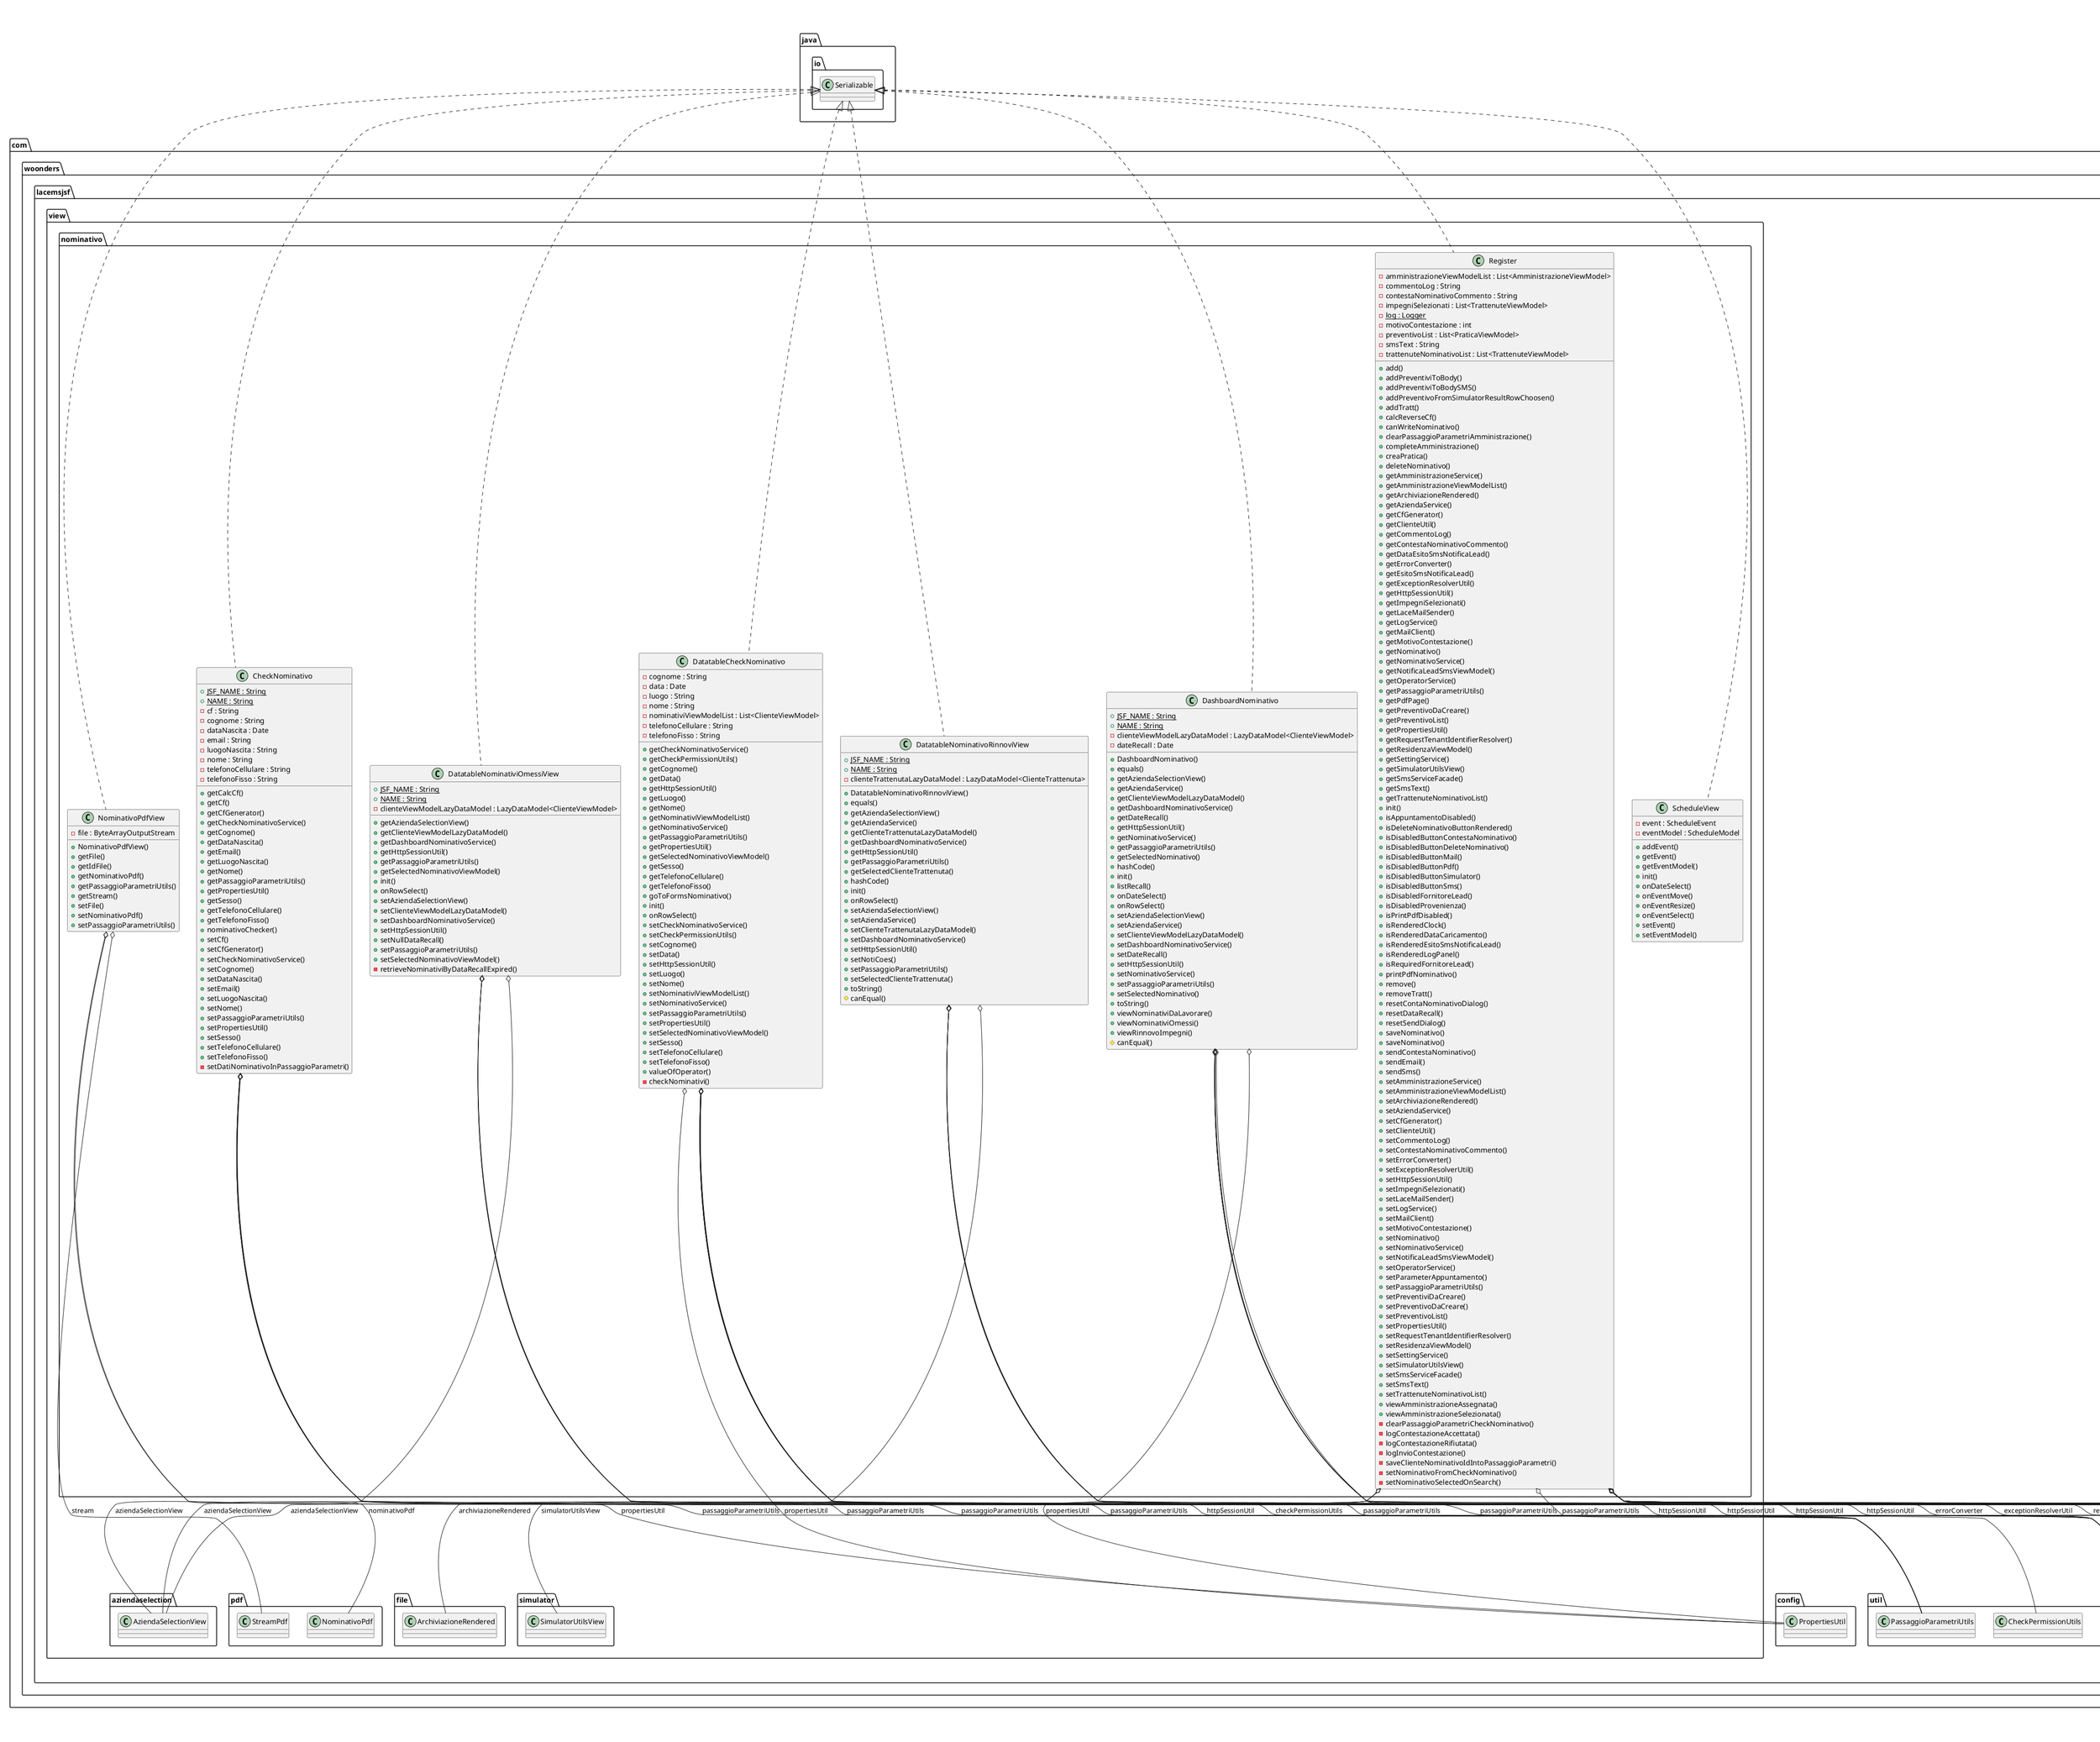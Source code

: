 @startuml

title __NOMINATIVO's Class Diagram__\n

  namespace com.woonders.lacemsjsf.view.nominativo {
    class com.woonders.lacemsjsf.view.nominativo.CheckNominativo {
        {static} + JSF_NAME : String
        {static} + NAME : String
        - cf : String
        - cognome : String
        - dataNascita : Date
        - email : String
        - luogoNascita : String
        - nome : String
        - telefonoCellulare : String
        - telefonoFisso : String
        + getCalcCf()
        + getCf()
        + getCfGenerator()
        + getCheckNominativoService()
        + getCognome()
        + getDataNascita()
        + getEmail()
        + getLuogoNascita()
        + getNome()
        + getPassaggioParametriUtils()
        + getPropertiesUtil()
        + getSesso()
        + getTelefonoCellulare()
        + getTelefonoFisso()
        + nominativoChecker()
        + setCf()
        + setCfGenerator()
        + setCheckNominativoService()
        + setCognome()
        + setDataNascita()
        + setEmail()
        + setLuogoNascita()
        + setNome()
        + setPassaggioParametriUtils()
        + setPropertiesUtil()
        + setSesso()
        + setTelefonoCellulare()
        + setTelefonoFisso()
        - setDatiNominativoInPassaggioParametri()
    }
  }
  

  namespace com.woonders.lacemsjsf.view.nominativo {
    class com.woonders.lacemsjsf.view.nominativo.DashboardNominativo {
        {static} + JSF_NAME : String
        {static} + NAME : String
        - clienteViewModelLazyDataModel : LazyDataModel<ClienteViewModel>
        - dateRecall : Date
        + DashboardNominativo()
        + equals()
        + getAziendaSelectionView()
        + getAziendaService()
        + getClienteViewModelLazyDataModel()
        + getDashboardNominativoService()
        + getDateRecall()
        + getHttpSessionUtil()
        + getNominativoService()
        + getPassaggioParametriUtils()
        + getSelectedNominativo()
        + hashCode()
        + init()
        + listRecall()
        + onDateSelect()
        + onRowSelect()
        + setAziendaSelectionView()
        + setAziendaService()
        + setClienteViewModelLazyDataModel()
        + setDashboardNominativoService()
        + setDateRecall()
        + setHttpSessionUtil()
        + setNominativoService()
        + setPassaggioParametriUtils()
        + setSelectedNominativo()
        + toString()
        + viewNominativiDaLavorare()
        + viewNominativiOmessi()
        + viewRinnovoImpegni()
        # canEqual()
    }
  }
  

  namespace com.woonders.lacemsjsf.view.nominativo {
    class com.woonders.lacemsjsf.view.nominativo.DatatableCheckNominativo {
        - cognome : String
        - data : Date
        - luogo : String
        - nome : String
        - nominativiViewModelList : List<ClienteViewModel>
        - telefonoCellulare : String
        - telefonoFisso : String
        + getCheckNominativoService()
        + getCheckPermissionUtils()
        + getCognome()
        + getData()
        + getHttpSessionUtil()
        + getLuogo()
        + getNome()
        + getNominativiViewModelList()
        + getNominativoService()
        + getPassaggioParametriUtils()
        + getPropertiesUtil()
        + getSelectedNominativoViewModel()
        + getSesso()
        + getTelefonoCellulare()
        + getTelefonoFisso()
        + goToFormsNominativo()
        + init()
        + onRowSelect()
        + setCheckNominativoService()
        + setCheckPermissionUtils()
        + setCognome()
        + setData()
        + setHttpSessionUtil()
        + setLuogo()
        + setNome()
        + setNominativiViewModelList()
        + setNominativoService()
        + setPassaggioParametriUtils()
        + setPropertiesUtil()
        + setSelectedNominativoViewModel()
        + setSesso()
        + setTelefonoCellulare()
        + setTelefonoFisso()
        + valueOfOperator()
        - checkNominativi()
    }
  }
  

  namespace com.woonders.lacemsjsf.view.nominativo {
    class com.woonders.lacemsjsf.view.nominativo.DatatableNominativiOmessiView {
        {static} + JSF_NAME : String
        {static} + NAME : String
        - clienteViewModelLazyDataModel : LazyDataModel<ClienteViewModel>
        + getAziendaSelectionView()
        + getClienteViewModelLazyDataModel()
        + getDashboardNominativoService()
        + getHttpSessionUtil()
        + getPassaggioParametriUtils()
        + getSelectedNominativoViewModel()
        + init()
        + onRowSelect()
        + setAziendaSelectionView()
        + setClienteViewModelLazyDataModel()
        + setDashboardNominativoService()
        + setHttpSessionUtil()
        + setNullDataRecall()
        + setPassaggioParametriUtils()
        + setSelectedNominativoViewModel()
        - retrieveNominativiByDataRecallExpired()
    }
  }
  

  namespace com.woonders.lacemsjsf.view.nominativo {
    class com.woonders.lacemsjsf.view.nominativo.DatatableNominativoRinnoviView {
        {static} + JSF_NAME : String
        {static} + NAME : String
        - clienteTrattenutaLazyDataModel : LazyDataModel<ClienteTrattenuta>
        + DatatableNominativoRinnoviView()
        + equals()
        + getAziendaSelectionView()
        + getAziendaService()
        + getClienteTrattenutaLazyDataModel()
        + getDashboardNominativoService()
        + getHttpSessionUtil()
        + getPassaggioParametriUtils()
        + getSelectedClienteTrattenuta()
        + hashCode()
        + init()
        + onRowSelect()
        + setAziendaSelectionView()
        + setAziendaService()
        + setClienteTrattenutaLazyDataModel()
        + setDashboardNominativoService()
        + setHttpSessionUtil()
        + setNotiCoes()
        + setPassaggioParametriUtils()
        + setSelectedClienteTrattenuta()
        + toString()
        # canEqual()
    }
  }
  

  namespace com.woonders.lacemsjsf.view.nominativo {
    class com.woonders.lacemsjsf.view.nominativo.NominativoPdfView {
        - file : ByteArrayOutputStream
        + NominativoPdfView()
        + getFile()
        + getIdFile()
        + getNominativoPdf()
        + getPassaggioParametriUtils()
        + getStream()
        + setFile()
        + setNominativoPdf()
        + setPassaggioParametriUtils()
    }
  }
  

  namespace com.woonders.lacemsjsf.view.nominativo {
    class com.woonders.lacemsjsf.view.nominativo.Register {
        - amministrazioneViewModelList : List<AmministrazioneViewModel>
        - commentoLog : String
        - contestaNominativoCommento : String
        - impegniSelezionati : List<TrattenuteViewModel>
        {static} - log : Logger
        - motivoContestazione : int
        - preventivoList : List<PraticaViewModel>
        - smsText : String
        - trattenuteNominativoList : List<TrattenuteViewModel>
        + add()
        + addPreventiviToBody()
        + addPreventiviToBodySMS()
        + addPreventivoFromSimulatorResultRowChoosen()
        + addTratt()
        + calcReverseCf()
        + canWriteNominativo()
        + clearPassaggioParametriAmministrazione()
        + completeAmministrazione()
        + creaPratica()
        + deleteNominativo()
        + getAmministrazioneService()
        + getAmministrazioneViewModelList()
        + getArchiviazioneRendered()
        + getAziendaService()
        + getCfGenerator()
        + getClienteUtil()
        + getCommentoLog()
        + getContestaNominativoCommento()
        + getDataEsitoSmsNotificaLead()
        + getErrorConverter()
        + getEsitoSmsNotificaLead()
        + getExceptionResolverUtil()
        + getHttpSessionUtil()
        + getImpegniSelezionati()
        + getLaceMailSender()
        + getLogService()
        + getMailClient()
        + getMotivoContestazione()
        + getNominativo()
        + getNominativoService()
        + getNotificaLeadSmsViewModel()
        + getOperatorService()
        + getPassaggioParametriUtils()
        + getPdfPage()
        + getPreventivoDaCreare()
        + getPreventivoList()
        + getPropertiesUtil()
        + getRequestTenantIdentifierResolver()
        + getResidenzaViewModel()
        + getSettingService()
        + getSimulatorUtilsView()
        + getSmsServiceFacade()
        + getSmsText()
        + getTrattenuteNominativoList()
        + init()
        + isAppuntamentoDisabled()
        + isDeleteNominativoButtonRendered()
        + isDisabledButtonContestaNominativo()
        + isDisabledButtonDeleteNominativo()
        + isDisabledButtonMail()
        + isDisabledButtonPdf()
        + isDisabledButtonSimulator()
        + isDisabledButtonSms()
        + isDisabledFornitoreLead()
        + isDisabledProvenienza()
        + isPrintPdfDisabled()
        + isRenderedClock()
        + isRenderedDataCaricamento()
        + isRenderedEsitoSmsNotificaLead()
        + isRenderedLogPanel()
        + isRequiredFornitoreLead()
        + printPdfNominativo()
        + remove()
        + removeTratt()
        + resetContaNominativoDialog()
        + resetDataRecall()
        + resetSendDialog()
        + saveNominativo()
        + saveNominativo()
        + sendContestaNominativo()
        + sendEmail()
        + sendSms()
        + setAmministrazioneService()
        + setAmministrazioneViewModelList()
        + setArchiviazioneRendered()
        + setAziendaService()
        + setCfGenerator()
        + setClienteUtil()
        + setCommentoLog()
        + setContestaNominativoCommento()
        + setErrorConverter()
        + setExceptionResolverUtil()
        + setHttpSessionUtil()
        + setImpegniSelezionati()
        + setLaceMailSender()
        + setLogService()
        + setMailClient()
        + setMotivoContestazione()
        + setNominativo()
        + setNominativoService()
        + setNotificaLeadSmsViewModel()
        + setOperatorService()
        + setParameterAppuntamento()
        + setPassaggioParametriUtils()
        + setPreventiviDaCreare()
        + setPreventivoDaCreare()
        + setPreventivoList()
        + setPropertiesUtil()
        + setRequestTenantIdentifierResolver()
        + setResidenzaViewModel()
        + setSettingService()
        + setSimulatorUtilsView()
        + setSmsServiceFacade()
        + setSmsText()
        + setTrattenuteNominativoList()
        + viewAmministrazioneAssegnata()
        + viewAmministrazioneSelezionata()
        - clearPassaggioParametriCheckNominativo()
        - logContestazioneAccettata()
        - logContestazioneRifiutata()
        - logInvioContestazione()
        - saveClienteNominativoIdIntoPassaggioParametri()
        - setNominativoFromCheckNominativo()
        - setNominativoSelectedOnSearch()
    }
  }
  

  namespace com.woonders.lacemsjsf.view.nominativo {
    class com.woonders.lacemsjsf.view.nominativo.ScheduleView {
        - event : ScheduleEvent
        - eventModel : ScheduleModel
        + addEvent()
        + getEvent()
        + getEventModel()
        + init()
        + onDateSelect()
        + onEventMove()
        + onEventResize()
        + onEventSelect()
        + setEvent()
        + setEventModel()
    }
  }
  

  com.woonders.lacemsjsf.view.nominativo.CheckNominativo .up.|> java.io.Serializable
  com.woonders.lacemsjsf.view.nominativo.CheckNominativo o-- com.woonders.lacemscommon.util.CfGenerator : cfGenerator
  com.woonders.lacemsjsf.view.nominativo.CheckNominativo o-- com.woonders.lacemscommon.service.CheckNominativoService : checkNominativoService
  com.woonders.lacemsjsf.view.nominativo.CheckNominativo o-- com.woonders.lacemsjsf.util.PassaggioParametriUtils : passaggioParametriUtils
  com.woonders.lacemsjsf.view.nominativo.CheckNominativo o-- com.woonders.lacemsjsf.config.PropertiesUtil : propertiesUtil
  com.woonders.lacemsjsf.view.nominativo.CheckNominativo o-- com.woonders.lacemscommon.db.entity.Cliente.Sesso : sesso
  com.woonders.lacemsjsf.view.nominativo.DashboardNominativo .up.|> java.io.Serializable
  com.woonders.lacemsjsf.view.nominativo.DashboardNominativo o-- com.woonders.lacemsjsf.view.aziendaselection.AziendaSelectionView : aziendaSelectionView
  com.woonders.lacemsjsf.view.nominativo.DashboardNominativo o-- com.woonders.lacemscommon.service.AziendaService : aziendaService
  com.woonders.lacemsjsf.view.nominativo.DashboardNominativo o-- com.woonders.lacemscommon.service.DashboardNominativoService : dashboardNominativoService
  com.woonders.lacemsjsf.view.nominativo.DashboardNominativo o-- com.woonders.lacemsjsf.util.HttpSessionUtil : httpSessionUtil
  com.woonders.lacemsjsf.view.nominativo.DashboardNominativo o-- com.woonders.lacemscommon.service.NominativoService : nominativoService
  com.woonders.lacemsjsf.view.nominativo.DashboardNominativo o-- com.woonders.lacemsjsf.util.PassaggioParametriUtils : passaggioParametriUtils
  com.woonders.lacemsjsf.view.nominativo.DashboardNominativo o-- com.woonders.lacemscommon.app.viewmodel.ClienteViewModel : selectedNominativo
  com.woonders.lacemsjsf.view.nominativo.DatatableCheckNominativo .up.|> java.io.Serializable
  com.woonders.lacemsjsf.view.nominativo.DatatableCheckNominativo o-- com.woonders.lacemscommon.service.CheckNominativoService : checkNominativoService
  com.woonders.lacemsjsf.view.nominativo.DatatableCheckNominativo o-- com.woonders.lacemsjsf.util.CheckPermissionUtils : checkPermissionUtils
  com.woonders.lacemsjsf.view.nominativo.DatatableCheckNominativo o-- com.woonders.lacemsjsf.util.HttpSessionUtil : httpSessionUtil
  com.woonders.lacemsjsf.view.nominativo.DatatableCheckNominativo o-- com.woonders.lacemscommon.service.NominativoService : nominativoService
  com.woonders.lacemsjsf.view.nominativo.DatatableCheckNominativo o-- com.woonders.lacemsjsf.util.PassaggioParametriUtils : passaggioParametriUtils
  com.woonders.lacemsjsf.view.nominativo.DatatableCheckNominativo o-- com.woonders.lacemsjsf.config.PropertiesUtil : propertiesUtil
  com.woonders.lacemsjsf.view.nominativo.DatatableCheckNominativo o-- com.woonders.lacemscommon.app.viewmodel.ClienteViewModel : selectedNominativoViewModel
  com.woonders.lacemsjsf.view.nominativo.DatatableCheckNominativo o-- com.woonders.lacemscommon.db.entity.Cliente.Sesso : sesso
  com.woonders.lacemsjsf.view.nominativo.DatatableNominativiOmessiView .up.|> java.io.Serializable
  com.woonders.lacemsjsf.view.nominativo.DatatableNominativiOmessiView o-- com.woonders.lacemsjsf.view.aziendaselection.AziendaSelectionView : aziendaSelectionView
  com.woonders.lacemsjsf.view.nominativo.DatatableNominativiOmessiView o-- com.woonders.lacemscommon.service.DashboardNominativoService : dashboardNominativoService
  com.woonders.lacemsjsf.view.nominativo.DatatableNominativiOmessiView o-- com.woonders.lacemsjsf.util.HttpSessionUtil : httpSessionUtil
  com.woonders.lacemsjsf.view.nominativo.DatatableNominativiOmessiView o-- com.woonders.lacemsjsf.util.PassaggioParametriUtils : passaggioParametriUtils
  com.woonders.lacemsjsf.view.nominativo.DatatableNominativiOmessiView o-- com.woonders.lacemscommon.app.viewmodel.ClienteViewModel : selectedNominativoViewModel
  com.woonders.lacemsjsf.view.nominativo.DatatableNominativoRinnoviView .up.|> java.io.Serializable
  com.woonders.lacemsjsf.view.nominativo.DatatableNominativoRinnoviView o-- com.woonders.lacemsjsf.view.aziendaselection.AziendaSelectionView : aziendaSelectionView
  com.woonders.lacemsjsf.view.nominativo.DatatableNominativoRinnoviView o-- com.woonders.lacemscommon.service.AziendaService : aziendaService
  com.woonders.lacemsjsf.view.nominativo.DatatableNominativoRinnoviView o-- com.woonders.lacemscommon.service.DashboardNominativoService : dashboardNominativoService
  com.woonders.lacemsjsf.view.nominativo.DatatableNominativoRinnoviView o-- com.woonders.lacemsjsf.util.HttpSessionUtil : httpSessionUtil
  com.woonders.lacemsjsf.view.nominativo.DatatableNominativoRinnoviView o-- com.woonders.lacemsjsf.util.PassaggioParametriUtils : passaggioParametriUtils
  com.woonders.lacemsjsf.view.nominativo.DatatableNominativoRinnoviView o-- com.woonders.lacemscommon.app.model.ClienteTrattenuta : selectedClienteTrattenuta
  com.woonders.lacemsjsf.view.nominativo.NominativoPdfView .up.|> java.io.Serializable
  com.woonders.lacemsjsf.view.nominativo.NominativoPdfView o-- com.woonders.lacemsjsf.view.pdf.NominativoPdf : nominativoPdf
  com.woonders.lacemsjsf.view.nominativo.NominativoPdfView o-- com.woonders.lacemsjsf.util.PassaggioParametriUtils : passaggioParametriUtils
  com.woonders.lacemsjsf.view.nominativo.NominativoPdfView o-- com.woonders.lacemsjsf.view.pdf.StreamPdf : stream
  com.woonders.lacemsjsf.view.nominativo.Register .up.|> java.io.Serializable
  com.woonders.lacemsjsf.view.nominativo.Register o-- com.woonders.lacemscommon.service.AmministrazioneService : amministrazioneService
  com.woonders.lacemsjsf.view.nominativo.Register o-- com.woonders.lacemsjsf.view.file.ArchiviazioneRendered : archiviazioneRendered
  com.woonders.lacemsjsf.view.nominativo.Register o-- com.woonders.lacemscommon.service.AziendaService : aziendaService
  com.woonders.lacemsjsf.view.nominativo.Register o-- com.woonders.lacemscommon.util.CfGenerator : cfGenerator
  com.woonders.lacemsjsf.view.nominativo.Register o-- com.woonders.lacemscommon.db.entityutil.ClienteUtil : clienteUtil
  com.woonders.lacemsjsf.view.nominativo.Register o-- com.woonders.lacemsjsf.util.ErrorConverter : errorConverter
  com.woonders.lacemsjsf.view.nominativo.Register o-- com.woonders.lacemsjsf.util.ExceptionResolverUtil : exceptionResolverUtil
  com.woonders.lacemsjsf.view.nominativo.Register o-- com.woonders.lacemsjsf.util.HttpSessionUtil : httpSessionUtil
  com.woonders.lacemsjsf.view.nominativo.Register o-- com.woonders.lacemscommon.util.LaceMailSender : laceMailSender
  com.woonders.lacemsjsf.view.nominativo.Register o-- com.woonders.lacemscommon.service.LogService : logService
  com.woonders.lacemsjsf.view.nominativo.Register o-- mail.MailClient : mailClient
  com.woonders.lacemsjsf.view.nominativo.Register o-- com.woonders.lacemscommon.app.viewmodel.ClienteViewModel : nominativo
  com.woonders.lacemsjsf.view.nominativo.Register o-- com.woonders.lacemscommon.service.NominativoService : nominativoService
  com.woonders.lacemsjsf.view.nominativo.Register o-- com.woonders.lacemscommon.app.viewmodel.NotificaLeadSmsViewModel : notificaLeadSmsViewModel
  com.woonders.lacemsjsf.view.nominativo.Register o-- com.woonders.lacemscommon.service.OperatorService : operatorService
  com.woonders.lacemsjsf.view.nominativo.Register o-- com.woonders.lacemsjsf.util.PassaggioParametriUtils : passaggioParametriUtils
  com.woonders.lacemsjsf.view.nominativo.Register o-- com.woonders.lacemscommon.app.viewmodel.PraticaViewModel : preventivoDaCreare
  com.woonders.lacemsjsf.view.nominativo.Register o-- com.woonders.lacemsjsf.config.PropertiesUtil : propertiesUtil
  com.woonders.lacemsjsf.view.nominativo.Register o-- com.woonders.lacemsjsf.db.app.config.RequestTenantIdentifierResolver : requestTenantIdentifierResolver
  com.woonders.lacemsjsf.view.nominativo.Register o-- com.woonders.lacemscommon.app.viewmodel.ResidenzaViewModel : residenzaViewModel
  com.woonders.lacemsjsf.view.nominativo.Register o-- com.woonders.lacemscommon.service.SettingService : settingService
  com.woonders.lacemsjsf.view.nominativo.Register o-- com.woonders.lacemsjsf.view.simulator.SimulatorUtilsView : simulatorUtilsView
  com.woonders.lacemsjsf.view.nominativo.Register o-- com.woonders.lacemscommon.service.SmsServiceFacade : smsServiceFacade
  com.woonders.lacemsjsf.view.nominativo.ScheduleView .up.|> java.io.Serializable


right footer


PlantUML diagram generated by SketchIt! (https://bitbucket.org/pmesmeur/sketch.it)
For more information about this tool, please contact philippe.mesmeur@gmail.com
endfooter

@enduml
